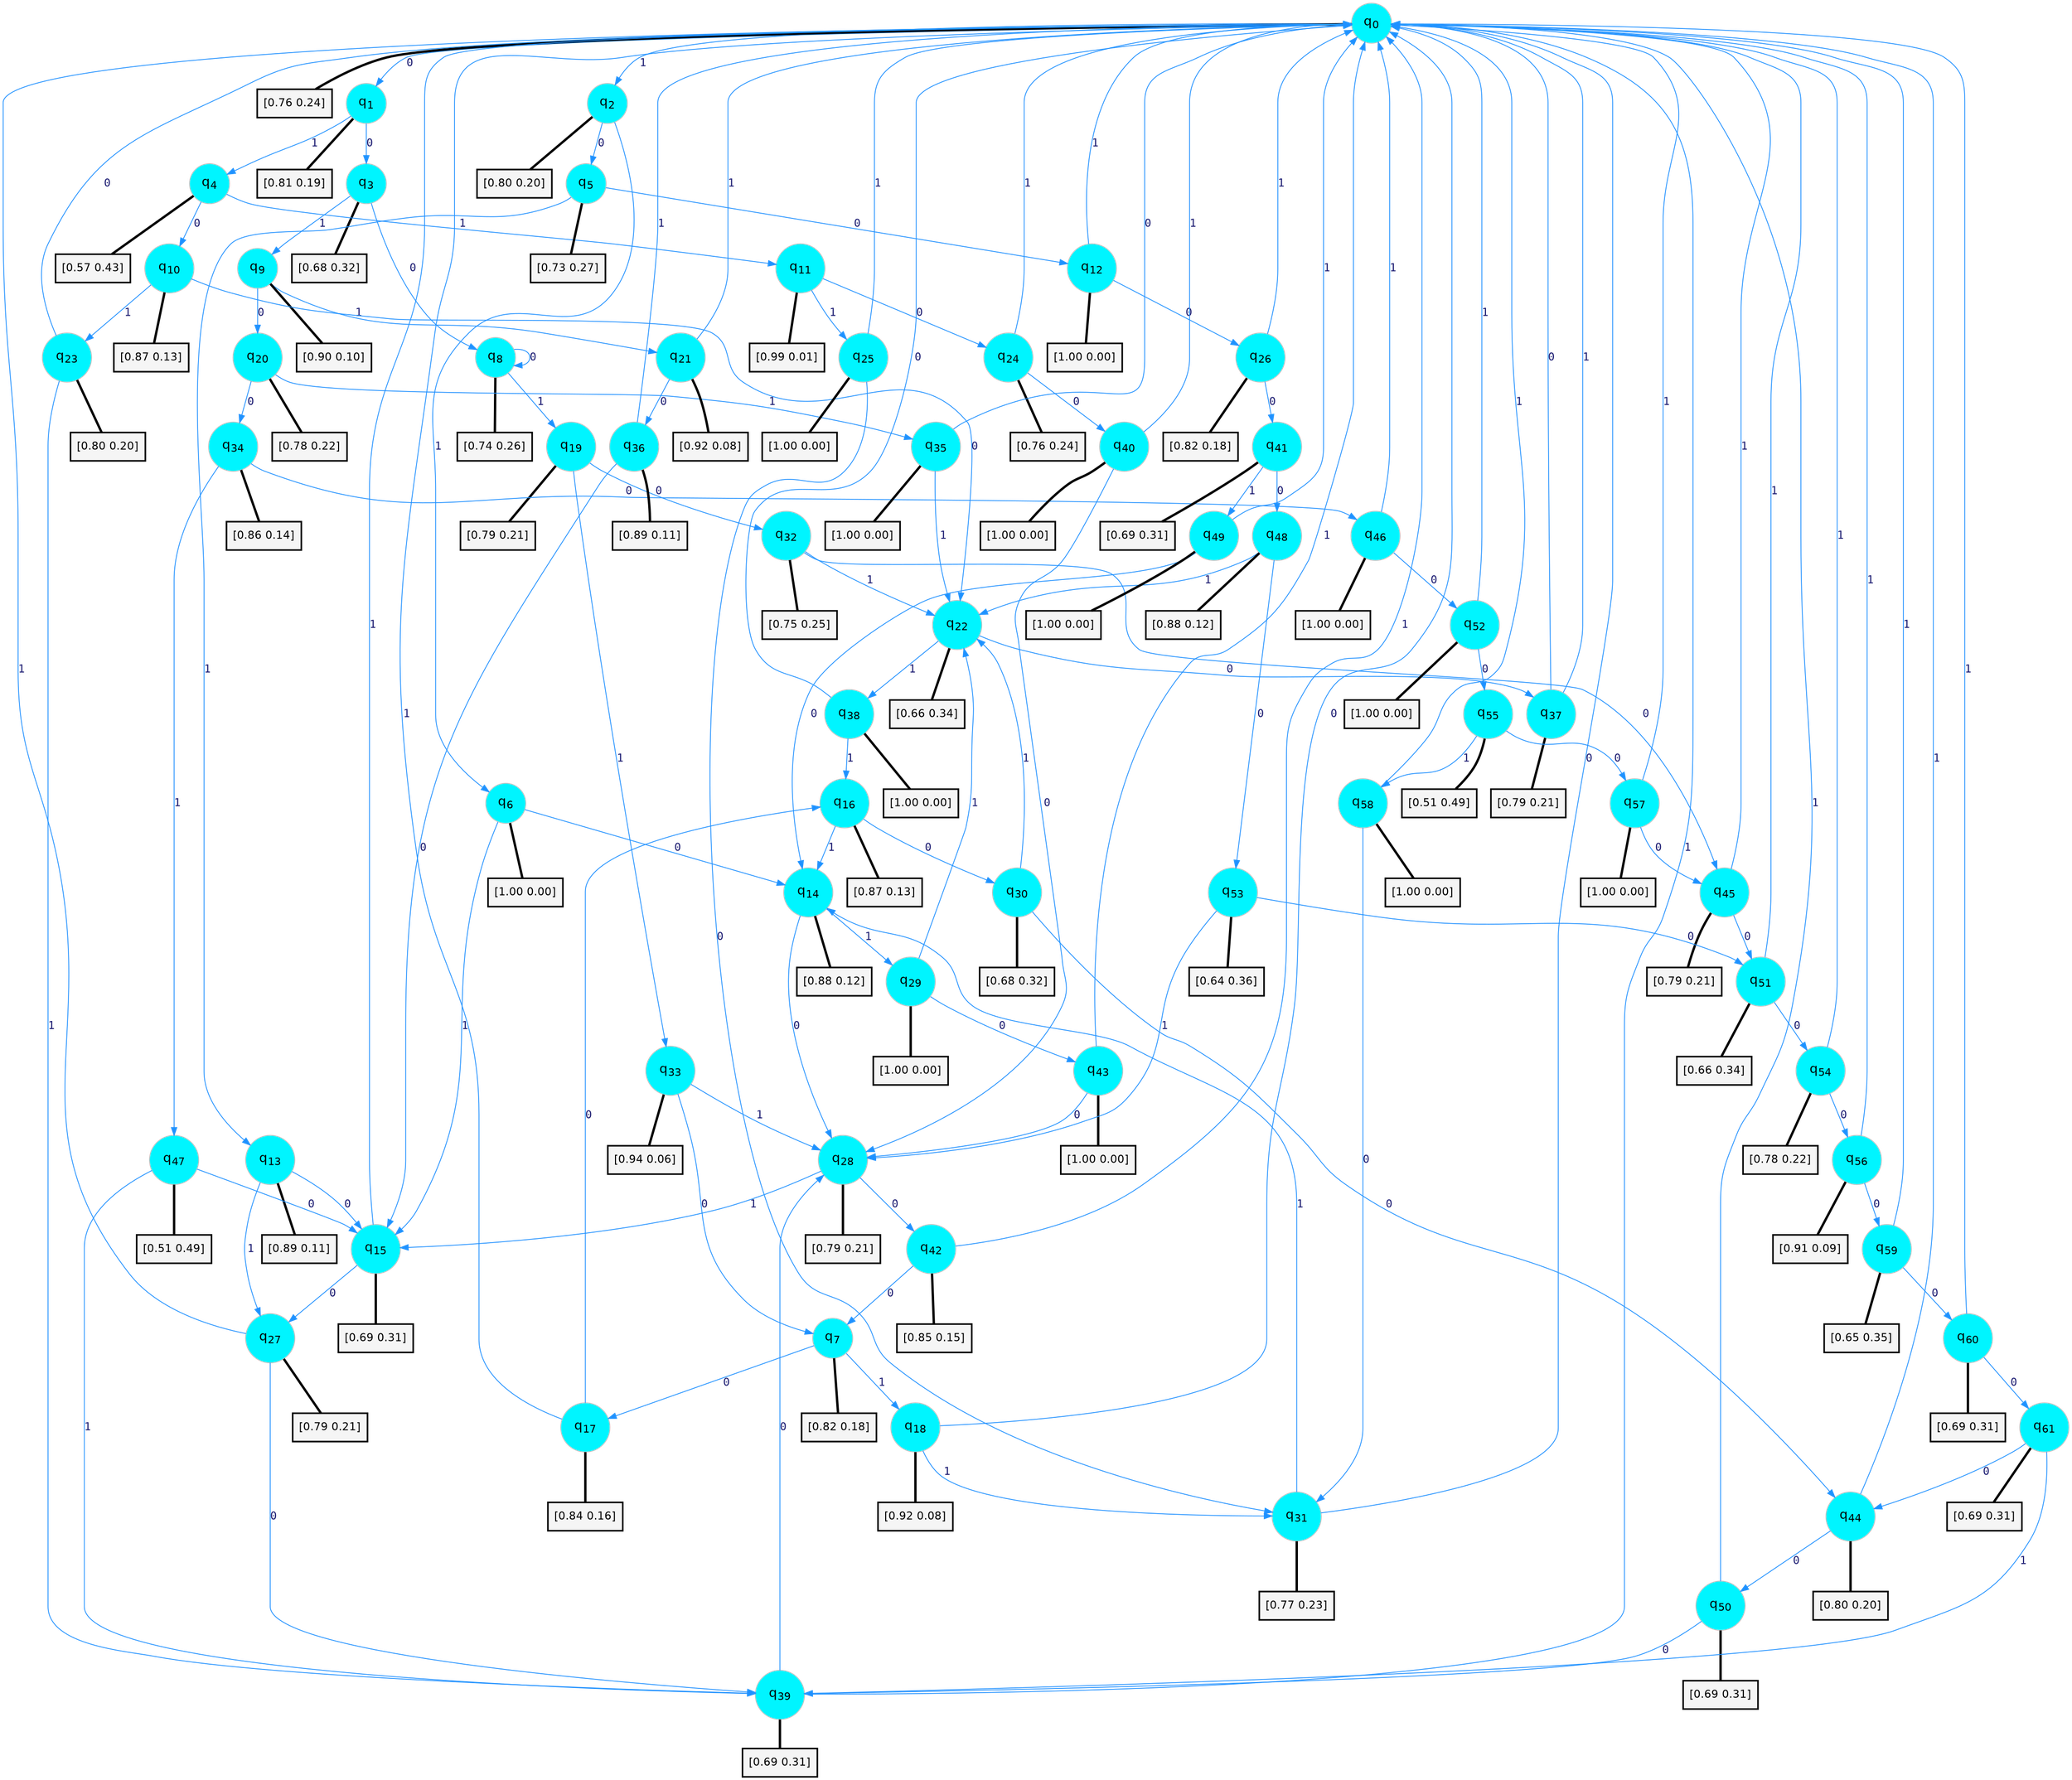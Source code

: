 digraph G {
graph [
bgcolor=transparent, dpi=300, rankdir=TD, size="40,25"];
node [
color=gray, fillcolor=turquoise1, fontcolor=black, fontname=Helvetica, fontsize=16, fontweight=bold, shape=circle, style=filled];
edge [
arrowsize=1, color=dodgerblue1, fontcolor=midnightblue, fontname=courier, fontweight=bold, penwidth=1, style=solid, weight=20];
0[label=<q<SUB>0</SUB>>];
1[label=<q<SUB>1</SUB>>];
2[label=<q<SUB>2</SUB>>];
3[label=<q<SUB>3</SUB>>];
4[label=<q<SUB>4</SUB>>];
5[label=<q<SUB>5</SUB>>];
6[label=<q<SUB>6</SUB>>];
7[label=<q<SUB>7</SUB>>];
8[label=<q<SUB>8</SUB>>];
9[label=<q<SUB>9</SUB>>];
10[label=<q<SUB>10</SUB>>];
11[label=<q<SUB>11</SUB>>];
12[label=<q<SUB>12</SUB>>];
13[label=<q<SUB>13</SUB>>];
14[label=<q<SUB>14</SUB>>];
15[label=<q<SUB>15</SUB>>];
16[label=<q<SUB>16</SUB>>];
17[label=<q<SUB>17</SUB>>];
18[label=<q<SUB>18</SUB>>];
19[label=<q<SUB>19</SUB>>];
20[label=<q<SUB>20</SUB>>];
21[label=<q<SUB>21</SUB>>];
22[label=<q<SUB>22</SUB>>];
23[label=<q<SUB>23</SUB>>];
24[label=<q<SUB>24</SUB>>];
25[label=<q<SUB>25</SUB>>];
26[label=<q<SUB>26</SUB>>];
27[label=<q<SUB>27</SUB>>];
28[label=<q<SUB>28</SUB>>];
29[label=<q<SUB>29</SUB>>];
30[label=<q<SUB>30</SUB>>];
31[label=<q<SUB>31</SUB>>];
32[label=<q<SUB>32</SUB>>];
33[label=<q<SUB>33</SUB>>];
34[label=<q<SUB>34</SUB>>];
35[label=<q<SUB>35</SUB>>];
36[label=<q<SUB>36</SUB>>];
37[label=<q<SUB>37</SUB>>];
38[label=<q<SUB>38</SUB>>];
39[label=<q<SUB>39</SUB>>];
40[label=<q<SUB>40</SUB>>];
41[label=<q<SUB>41</SUB>>];
42[label=<q<SUB>42</SUB>>];
43[label=<q<SUB>43</SUB>>];
44[label=<q<SUB>44</SUB>>];
45[label=<q<SUB>45</SUB>>];
46[label=<q<SUB>46</SUB>>];
47[label=<q<SUB>47</SUB>>];
48[label=<q<SUB>48</SUB>>];
49[label=<q<SUB>49</SUB>>];
50[label=<q<SUB>50</SUB>>];
51[label=<q<SUB>51</SUB>>];
52[label=<q<SUB>52</SUB>>];
53[label=<q<SUB>53</SUB>>];
54[label=<q<SUB>54</SUB>>];
55[label=<q<SUB>55</SUB>>];
56[label=<q<SUB>56</SUB>>];
57[label=<q<SUB>57</SUB>>];
58[label=<q<SUB>58</SUB>>];
59[label=<q<SUB>59</SUB>>];
60[label=<q<SUB>60</SUB>>];
61[label=<q<SUB>61</SUB>>];
62[label="[0.76 0.24]", shape=box,fontcolor=black, fontname=Helvetica, fontsize=14, penwidth=2, fillcolor=whitesmoke,color=black];
63[label="[0.81 0.19]", shape=box,fontcolor=black, fontname=Helvetica, fontsize=14, penwidth=2, fillcolor=whitesmoke,color=black];
64[label="[0.80 0.20]", shape=box,fontcolor=black, fontname=Helvetica, fontsize=14, penwidth=2, fillcolor=whitesmoke,color=black];
65[label="[0.68 0.32]", shape=box,fontcolor=black, fontname=Helvetica, fontsize=14, penwidth=2, fillcolor=whitesmoke,color=black];
66[label="[0.57 0.43]", shape=box,fontcolor=black, fontname=Helvetica, fontsize=14, penwidth=2, fillcolor=whitesmoke,color=black];
67[label="[0.73 0.27]", shape=box,fontcolor=black, fontname=Helvetica, fontsize=14, penwidth=2, fillcolor=whitesmoke,color=black];
68[label="[1.00 0.00]", shape=box,fontcolor=black, fontname=Helvetica, fontsize=14, penwidth=2, fillcolor=whitesmoke,color=black];
69[label="[0.82 0.18]", shape=box,fontcolor=black, fontname=Helvetica, fontsize=14, penwidth=2, fillcolor=whitesmoke,color=black];
70[label="[0.74 0.26]", shape=box,fontcolor=black, fontname=Helvetica, fontsize=14, penwidth=2, fillcolor=whitesmoke,color=black];
71[label="[0.90 0.10]", shape=box,fontcolor=black, fontname=Helvetica, fontsize=14, penwidth=2, fillcolor=whitesmoke,color=black];
72[label="[0.87 0.13]", shape=box,fontcolor=black, fontname=Helvetica, fontsize=14, penwidth=2, fillcolor=whitesmoke,color=black];
73[label="[0.99 0.01]", shape=box,fontcolor=black, fontname=Helvetica, fontsize=14, penwidth=2, fillcolor=whitesmoke,color=black];
74[label="[1.00 0.00]", shape=box,fontcolor=black, fontname=Helvetica, fontsize=14, penwidth=2, fillcolor=whitesmoke,color=black];
75[label="[0.89 0.11]", shape=box,fontcolor=black, fontname=Helvetica, fontsize=14, penwidth=2, fillcolor=whitesmoke,color=black];
76[label="[0.88 0.12]", shape=box,fontcolor=black, fontname=Helvetica, fontsize=14, penwidth=2, fillcolor=whitesmoke,color=black];
77[label="[0.69 0.31]", shape=box,fontcolor=black, fontname=Helvetica, fontsize=14, penwidth=2, fillcolor=whitesmoke,color=black];
78[label="[0.87 0.13]", shape=box,fontcolor=black, fontname=Helvetica, fontsize=14, penwidth=2, fillcolor=whitesmoke,color=black];
79[label="[0.84 0.16]", shape=box,fontcolor=black, fontname=Helvetica, fontsize=14, penwidth=2, fillcolor=whitesmoke,color=black];
80[label="[0.92 0.08]", shape=box,fontcolor=black, fontname=Helvetica, fontsize=14, penwidth=2, fillcolor=whitesmoke,color=black];
81[label="[0.79 0.21]", shape=box,fontcolor=black, fontname=Helvetica, fontsize=14, penwidth=2, fillcolor=whitesmoke,color=black];
82[label="[0.78 0.22]", shape=box,fontcolor=black, fontname=Helvetica, fontsize=14, penwidth=2, fillcolor=whitesmoke,color=black];
83[label="[0.92 0.08]", shape=box,fontcolor=black, fontname=Helvetica, fontsize=14, penwidth=2, fillcolor=whitesmoke,color=black];
84[label="[0.66 0.34]", shape=box,fontcolor=black, fontname=Helvetica, fontsize=14, penwidth=2, fillcolor=whitesmoke,color=black];
85[label="[0.80 0.20]", shape=box,fontcolor=black, fontname=Helvetica, fontsize=14, penwidth=2, fillcolor=whitesmoke,color=black];
86[label="[0.76 0.24]", shape=box,fontcolor=black, fontname=Helvetica, fontsize=14, penwidth=2, fillcolor=whitesmoke,color=black];
87[label="[1.00 0.00]", shape=box,fontcolor=black, fontname=Helvetica, fontsize=14, penwidth=2, fillcolor=whitesmoke,color=black];
88[label="[0.82 0.18]", shape=box,fontcolor=black, fontname=Helvetica, fontsize=14, penwidth=2, fillcolor=whitesmoke,color=black];
89[label="[0.79 0.21]", shape=box,fontcolor=black, fontname=Helvetica, fontsize=14, penwidth=2, fillcolor=whitesmoke,color=black];
90[label="[0.79 0.21]", shape=box,fontcolor=black, fontname=Helvetica, fontsize=14, penwidth=2, fillcolor=whitesmoke,color=black];
91[label="[1.00 0.00]", shape=box,fontcolor=black, fontname=Helvetica, fontsize=14, penwidth=2, fillcolor=whitesmoke,color=black];
92[label="[0.68 0.32]", shape=box,fontcolor=black, fontname=Helvetica, fontsize=14, penwidth=2, fillcolor=whitesmoke,color=black];
93[label="[0.77 0.23]", shape=box,fontcolor=black, fontname=Helvetica, fontsize=14, penwidth=2, fillcolor=whitesmoke,color=black];
94[label="[0.75 0.25]", shape=box,fontcolor=black, fontname=Helvetica, fontsize=14, penwidth=2, fillcolor=whitesmoke,color=black];
95[label="[0.94 0.06]", shape=box,fontcolor=black, fontname=Helvetica, fontsize=14, penwidth=2, fillcolor=whitesmoke,color=black];
96[label="[0.86 0.14]", shape=box,fontcolor=black, fontname=Helvetica, fontsize=14, penwidth=2, fillcolor=whitesmoke,color=black];
97[label="[1.00 0.00]", shape=box,fontcolor=black, fontname=Helvetica, fontsize=14, penwidth=2, fillcolor=whitesmoke,color=black];
98[label="[0.89 0.11]", shape=box,fontcolor=black, fontname=Helvetica, fontsize=14, penwidth=2, fillcolor=whitesmoke,color=black];
99[label="[0.79 0.21]", shape=box,fontcolor=black, fontname=Helvetica, fontsize=14, penwidth=2, fillcolor=whitesmoke,color=black];
100[label="[1.00 0.00]", shape=box,fontcolor=black, fontname=Helvetica, fontsize=14, penwidth=2, fillcolor=whitesmoke,color=black];
101[label="[0.69 0.31]", shape=box,fontcolor=black, fontname=Helvetica, fontsize=14, penwidth=2, fillcolor=whitesmoke,color=black];
102[label="[1.00 0.00]", shape=box,fontcolor=black, fontname=Helvetica, fontsize=14, penwidth=2, fillcolor=whitesmoke,color=black];
103[label="[0.69 0.31]", shape=box,fontcolor=black, fontname=Helvetica, fontsize=14, penwidth=2, fillcolor=whitesmoke,color=black];
104[label="[0.85 0.15]", shape=box,fontcolor=black, fontname=Helvetica, fontsize=14, penwidth=2, fillcolor=whitesmoke,color=black];
105[label="[1.00 0.00]", shape=box,fontcolor=black, fontname=Helvetica, fontsize=14, penwidth=2, fillcolor=whitesmoke,color=black];
106[label="[0.80 0.20]", shape=box,fontcolor=black, fontname=Helvetica, fontsize=14, penwidth=2, fillcolor=whitesmoke,color=black];
107[label="[0.79 0.21]", shape=box,fontcolor=black, fontname=Helvetica, fontsize=14, penwidth=2, fillcolor=whitesmoke,color=black];
108[label="[1.00 0.00]", shape=box,fontcolor=black, fontname=Helvetica, fontsize=14, penwidth=2, fillcolor=whitesmoke,color=black];
109[label="[0.51 0.49]", shape=box,fontcolor=black, fontname=Helvetica, fontsize=14, penwidth=2, fillcolor=whitesmoke,color=black];
110[label="[0.88 0.12]", shape=box,fontcolor=black, fontname=Helvetica, fontsize=14, penwidth=2, fillcolor=whitesmoke,color=black];
111[label="[1.00 0.00]", shape=box,fontcolor=black, fontname=Helvetica, fontsize=14, penwidth=2, fillcolor=whitesmoke,color=black];
112[label="[0.69 0.31]", shape=box,fontcolor=black, fontname=Helvetica, fontsize=14, penwidth=2, fillcolor=whitesmoke,color=black];
113[label="[0.66 0.34]", shape=box,fontcolor=black, fontname=Helvetica, fontsize=14, penwidth=2, fillcolor=whitesmoke,color=black];
114[label="[1.00 0.00]", shape=box,fontcolor=black, fontname=Helvetica, fontsize=14, penwidth=2, fillcolor=whitesmoke,color=black];
115[label="[0.64 0.36]", shape=box,fontcolor=black, fontname=Helvetica, fontsize=14, penwidth=2, fillcolor=whitesmoke,color=black];
116[label="[0.78 0.22]", shape=box,fontcolor=black, fontname=Helvetica, fontsize=14, penwidth=2, fillcolor=whitesmoke,color=black];
117[label="[0.51 0.49]", shape=box,fontcolor=black, fontname=Helvetica, fontsize=14, penwidth=2, fillcolor=whitesmoke,color=black];
118[label="[0.91 0.09]", shape=box,fontcolor=black, fontname=Helvetica, fontsize=14, penwidth=2, fillcolor=whitesmoke,color=black];
119[label="[1.00 0.00]", shape=box,fontcolor=black, fontname=Helvetica, fontsize=14, penwidth=2, fillcolor=whitesmoke,color=black];
120[label="[1.00 0.00]", shape=box,fontcolor=black, fontname=Helvetica, fontsize=14, penwidth=2, fillcolor=whitesmoke,color=black];
121[label="[0.65 0.35]", shape=box,fontcolor=black, fontname=Helvetica, fontsize=14, penwidth=2, fillcolor=whitesmoke,color=black];
122[label="[0.69 0.31]", shape=box,fontcolor=black, fontname=Helvetica, fontsize=14, penwidth=2, fillcolor=whitesmoke,color=black];
123[label="[0.69 0.31]", shape=box,fontcolor=black, fontname=Helvetica, fontsize=14, penwidth=2, fillcolor=whitesmoke,color=black];
0->1 [label=0];
0->2 [label=1];
0->62 [arrowhead=none, penwidth=3,color=black];
1->3 [label=0];
1->4 [label=1];
1->63 [arrowhead=none, penwidth=3,color=black];
2->5 [label=0];
2->6 [label=1];
2->64 [arrowhead=none, penwidth=3,color=black];
3->8 [label=0];
3->9 [label=1];
3->65 [arrowhead=none, penwidth=3,color=black];
4->10 [label=0];
4->11 [label=1];
4->66 [arrowhead=none, penwidth=3,color=black];
5->12 [label=0];
5->13 [label=1];
5->67 [arrowhead=none, penwidth=3,color=black];
6->14 [label=0];
6->15 [label=1];
6->68 [arrowhead=none, penwidth=3,color=black];
7->17 [label=0];
7->18 [label=1];
7->69 [arrowhead=none, penwidth=3,color=black];
8->8 [label=0];
8->19 [label=1];
8->70 [arrowhead=none, penwidth=3,color=black];
9->20 [label=0];
9->21 [label=1];
9->71 [arrowhead=none, penwidth=3,color=black];
10->22 [label=0];
10->23 [label=1];
10->72 [arrowhead=none, penwidth=3,color=black];
11->24 [label=0];
11->25 [label=1];
11->73 [arrowhead=none, penwidth=3,color=black];
12->26 [label=0];
12->0 [label=1];
12->74 [arrowhead=none, penwidth=3,color=black];
13->15 [label=0];
13->27 [label=1];
13->75 [arrowhead=none, penwidth=3,color=black];
14->28 [label=0];
14->29 [label=1];
14->76 [arrowhead=none, penwidth=3,color=black];
15->27 [label=0];
15->0 [label=1];
15->77 [arrowhead=none, penwidth=3,color=black];
16->30 [label=0];
16->14 [label=1];
16->78 [arrowhead=none, penwidth=3,color=black];
17->16 [label=0];
17->0 [label=1];
17->79 [arrowhead=none, penwidth=3,color=black];
18->0 [label=0];
18->31 [label=1];
18->80 [arrowhead=none, penwidth=3,color=black];
19->32 [label=0];
19->33 [label=1];
19->81 [arrowhead=none, penwidth=3,color=black];
20->34 [label=0];
20->35 [label=1];
20->82 [arrowhead=none, penwidth=3,color=black];
21->36 [label=0];
21->0 [label=1];
21->83 [arrowhead=none, penwidth=3,color=black];
22->37 [label=0];
22->38 [label=1];
22->84 [arrowhead=none, penwidth=3,color=black];
23->0 [label=0];
23->39 [label=1];
23->85 [arrowhead=none, penwidth=3,color=black];
24->40 [label=0];
24->0 [label=1];
24->86 [arrowhead=none, penwidth=3,color=black];
25->31 [label=0];
25->0 [label=1];
25->87 [arrowhead=none, penwidth=3,color=black];
26->41 [label=0];
26->0 [label=1];
26->88 [arrowhead=none, penwidth=3,color=black];
27->39 [label=0];
27->0 [label=1];
27->89 [arrowhead=none, penwidth=3,color=black];
28->42 [label=0];
28->15 [label=1];
28->90 [arrowhead=none, penwidth=3,color=black];
29->43 [label=0];
29->22 [label=1];
29->91 [arrowhead=none, penwidth=3,color=black];
30->44 [label=0];
30->22 [label=1];
30->92 [arrowhead=none, penwidth=3,color=black];
31->0 [label=0];
31->14 [label=1];
31->93 [arrowhead=none, penwidth=3,color=black];
32->45 [label=0];
32->22 [label=1];
32->94 [arrowhead=none, penwidth=3,color=black];
33->7 [label=0];
33->28 [label=1];
33->95 [arrowhead=none, penwidth=3,color=black];
34->46 [label=0];
34->47 [label=1];
34->96 [arrowhead=none, penwidth=3,color=black];
35->0 [label=0];
35->22 [label=1];
35->97 [arrowhead=none, penwidth=3,color=black];
36->15 [label=0];
36->0 [label=1];
36->98 [arrowhead=none, penwidth=3,color=black];
37->0 [label=0];
37->0 [label=1];
37->99 [arrowhead=none, penwidth=3,color=black];
38->0 [label=0];
38->16 [label=1];
38->100 [arrowhead=none, penwidth=3,color=black];
39->28 [label=0];
39->0 [label=1];
39->101 [arrowhead=none, penwidth=3,color=black];
40->28 [label=0];
40->0 [label=1];
40->102 [arrowhead=none, penwidth=3,color=black];
41->48 [label=0];
41->49 [label=1];
41->103 [arrowhead=none, penwidth=3,color=black];
42->7 [label=0];
42->0 [label=1];
42->104 [arrowhead=none, penwidth=3,color=black];
43->28 [label=0];
43->0 [label=1];
43->105 [arrowhead=none, penwidth=3,color=black];
44->50 [label=0];
44->0 [label=1];
44->106 [arrowhead=none, penwidth=3,color=black];
45->51 [label=0];
45->0 [label=1];
45->107 [arrowhead=none, penwidth=3,color=black];
46->52 [label=0];
46->0 [label=1];
46->108 [arrowhead=none, penwidth=3,color=black];
47->15 [label=0];
47->39 [label=1];
47->109 [arrowhead=none, penwidth=3,color=black];
48->53 [label=0];
48->22 [label=1];
48->110 [arrowhead=none, penwidth=3,color=black];
49->14 [label=0];
49->0 [label=1];
49->111 [arrowhead=none, penwidth=3,color=black];
50->39 [label=0];
50->0 [label=1];
50->112 [arrowhead=none, penwidth=3,color=black];
51->54 [label=0];
51->0 [label=1];
51->113 [arrowhead=none, penwidth=3,color=black];
52->55 [label=0];
52->0 [label=1];
52->114 [arrowhead=none, penwidth=3,color=black];
53->51 [label=0];
53->28 [label=1];
53->115 [arrowhead=none, penwidth=3,color=black];
54->56 [label=0];
54->0 [label=1];
54->116 [arrowhead=none, penwidth=3,color=black];
55->57 [label=0];
55->58 [label=1];
55->117 [arrowhead=none, penwidth=3,color=black];
56->59 [label=0];
56->0 [label=1];
56->118 [arrowhead=none, penwidth=3,color=black];
57->45 [label=0];
57->0 [label=1];
57->119 [arrowhead=none, penwidth=3,color=black];
58->31 [label=0];
58->0 [label=1];
58->120 [arrowhead=none, penwidth=3,color=black];
59->60 [label=0];
59->0 [label=1];
59->121 [arrowhead=none, penwidth=3,color=black];
60->61 [label=0];
60->0 [label=1];
60->122 [arrowhead=none, penwidth=3,color=black];
61->44 [label=0];
61->39 [label=1];
61->123 [arrowhead=none, penwidth=3,color=black];
}
